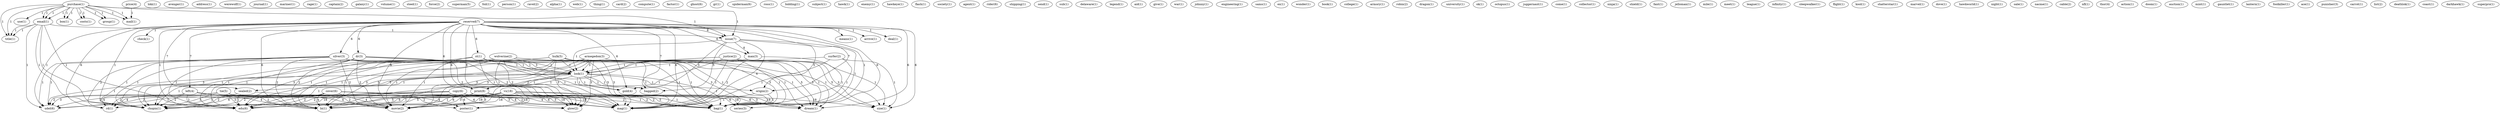digraph G {
  purchase [ label="purchase(1)" ];
  email [ label="email(1)" ];
  use [ label="use(1)" ];
  box [ label="box(1)" ];
  issue [ label="issue(7)" ];
  costs [ label="costs(1)" ];
  email [ label="email(1)" ];
  title [ label="title(1)" ];
  group [ label="group(1)" ];
  mail [ label="mail(1)" ];
  loki [ label="loki(1)" ];
  avenger [ label="avenger(1)" ];
  address [ label="address(1)" ];
  werewolf [ label="werewolf(1)" ];
  journal [ label="journal(1)" ];
  mariner [ label="mariner(1)" ];
  rage [ label="rage(1)" ];
  captain [ label="captain(2)" ];
  galaxy [ label="galaxy(1)" ];
  chopin [ label="chopin(1)" ];
  udel [ label="udel(6)" ];
  edu [ label="edu(6)" ];
  chopin [ label="chopin(1)" ];
  copy [ label="copy(6)" ];
  poster [ label="poster(1)" ];
  series [ label="series(3)" ];
  rd [ label="rd(1)" ];
  glow [ label="glow(2)" ];
  dream [ label="dream(1)" ];
  movie [ label="movie(2)" ];
  bi [ label="bi(1)" ];
  bag [ label="bag(1)" ];
  mag [ label="mag(1)" ];
  volume [ label="volume(1)" ];
  steel [ label="steel(1)" ];
  force [ label="force(2)" ];
  superman [ label="superman(5)" ];
  tie [ label="tie(5)" ];
  foil [ label="foil(1)" ];
  person [ label="person(1)" ];
  ravel [ label="ravel(2)" ];
  vs [ label="vs(18)" ];
  size [ label="size(1)" ];
  alpha [ label="alpha(1)" ];
  cover [ label="cover(6)" ];
  reserved [ label="reserved(7)" ];
  silver [ label="silver(3)" ];
  left [ label="left(4)" ];
  dr [ label="dr(3)" ];
  sealed [ label="sealed(2)" ];
  means [ label="means(1)" ];
  st [ label="st(1)" ];
  print [ label="print(8)" ];
  man [ label="man(3)" ];
  origin [ label="origin(2)" ];
  arrive [ label="arrive(1)" ];
  deal [ label="deal(1)" ];
  check [ label="check(1)" ];
  gold [ label="gold(4)" ];
  bagged [ label="bagged(2)" ];
  web [ label="web(1)" ];
  thing [ label="thing(1)" ];
  card [ label="card(2)" ];
  compute [ label="compute(1)" ];
  factor [ label="factor(1)" ];
  ghost [ label="ghost(6)" ];
  look [ label="look(1)" ];
  look [ label="look(1)" ];
  gr [ label="gr(1)" ];
  spiderman [ label="spiderman(6)" ];
  ross [ label="ross(1)" ];
  bidding [ label="bidding(1)" ];
  subject [ label="subject(1)" ];
  hawk [ label="hawk(1)" ];
  enemy [ label="enemy(1)" ];
  hawkeye [ label="hawkeye(1)" ];
  flash [ label="flash(1)" ];
  society [ label="society(1)" ];
  agent [ label="agent(1)" ];
  rider [ label="rider(6)" ];
  shipping [ label="shipping(1)" ];
  hulk [ label="hulk(5)" ];
  send [ label="send(1)" ];
  sub [ label="sub(1)" ];
  wolverine [ label="wolverine(2)" ];
  delaware [ label="delaware(1)" ];
  legend [ label="legend(1)" ];
  aid [ label="aid(1)" ];
  give [ label="give(1)" ];
  war [ label="war(1)" ];
  armegedon [ label="armegedon(3)" ];
  johnny [ label="johnny(1)" ];
  engineering [ label="engineering(1)" ];
  sams [ label="sams(1)" ];
  ex [ label="ex(1)" ];
  wonder [ label="wonder(1)" ];
  book [ label="book(1)" ];
  college [ label="college(1)" ];
  purchase [ label="purchase(1)" ];
  justice [ label="justice(2)" ];
  armory [ label="armory(1)" ];
  robin [ label="robin(2)" ];
  surfer [ label="surfer(2)" ];
  dragon [ label="dragon(1)" ];
  university [ label="university(1)" ];
  ok [ label="ok(1)" ];
  octopus [ label="octopus(1)" ];
  juggernaut [ label="juggernaut(1)" ];
  come [ label="come(1)" ];
  collector [ label="collector(1)" ];
  ninja [ label="ninja(1)" ];
  shield [ label="shield(1)" ];
  fant [ label="fant(1)" ];
  jelloman [ label="jelloman(1)" ];
  mile [ label="mile(1)" ];
  meet [ label="meet(1)" ];
  league [ label="league(1)" ];
  infinity [ label="infinity(1)" ];
  sleepwalker [ label="sleepwalker(1)" ];
  flight [ label="flight(1)" ];
  kool [ label="kool(1)" ];
  shatterstar [ label="shatterstar(1)" ];
  marvel [ label="marvel(1)" ];
  dove [ label="dove(1)" ];
  hawkworld [ label="hawkworld(1)" ];
  night [ label="night(1)" ];
  sale [ label="sale(1)" ];
  nacme [ label="nacme(1)" ];
  cable [ label="cable(2)" ];
  price [ label="price(4)" ];
  nfl [ label="nfl(1)" ];
  thor [ label="thor(4)" ];
  action [ label="action(1)" ];
  doom [ label="doom(1)" ];
  auction [ label="auction(1)" ];
  mint [ label="mint(1)" ];
  gauntlet [ label="gauntlet(1)" ];
  lantern [ label="lantern(1)" ];
  foolkiller [ label="foolkiller(1)" ];
  ace [ label="ace(1)" ];
  punisher [ label="punisher(3)" ];
  carrot [ label="carrot(1)" ];
  list [ label="list(2)" ];
  deathlok [ label="deathlok(1)" ];
  coast [ label="coast(1)" ];
  darkhawk [ label="darkhawk(1)" ];
  superpro [ label="superpro(1)" ];
  purchase -> email [ label="1" ];
  purchase -> use [ label="1" ];
  purchase -> box [ label="1" ];
  purchase -> issue [ label="1" ];
  purchase -> costs [ label="1" ];
  purchase -> email [ label="1" ];
  purchase -> title [ label="1" ];
  purchase -> group [ label="1" ];
  purchase -> mail [ label="1" ];
  email -> chopin [ label="1" ];
  email -> udel [ label="1" ];
  email -> edu [ label="1" ];
  email -> chopin [ label="1" ];
  email -> issue [ label="1" ];
  email -> title [ label="1" ];
  copy -> poster [ label="6" ];
  copy -> series [ label="6" ];
  copy -> rd [ label="6" ];
  copy -> udel [ label="2" ];
  copy -> glow [ label="6" ];
  copy -> edu [ label="2" ];
  copy -> chopin [ label="2" ];
  copy -> dream [ label="6" ];
  copy -> movie [ label="6" ];
  copy -> bi [ label="6" ];
  copy -> bag [ label="2" ];
  copy -> mag [ label="6" ];
  tie -> poster [ label="2" ];
  tie -> rd [ label="2" ];
  tie -> udel [ label="3" ];
  tie -> edu [ label="3" ];
  tie -> chopin [ label="3" ];
  tie -> movie [ label="2" ];
  tie -> bi [ label="2" ];
  tie -> mag [ label="2" ];
  vs -> poster [ label="18" ];
  vs -> series [ label="18" ];
  vs -> rd [ label="18" ];
  vs -> udel [ label="1" ];
  vs -> glow [ label="18" ];
  vs -> edu [ label="1" ];
  vs -> chopin [ label="1" ];
  vs -> dream [ label="18" ];
  vs -> movie [ label="18" ];
  vs -> bi [ label="18" ];
  vs -> size [ label="18" ];
  vs -> bag [ label="1" ];
  vs -> mag [ label="18" ];
  cover -> poster [ label="4" ];
  cover -> rd [ label="4" ];
  cover -> udel [ label="2" ];
  cover -> edu [ label="2" ];
  cover -> chopin [ label="2" ];
  cover -> movie [ label="4" ];
  cover -> bi [ label="4" ];
  cover -> bag [ label="2" ];
  cover -> mag [ label="4" ];
  reserved -> poster [ label="6" ];
  reserved -> silver [ label="6" ];
  reserved -> series [ label="6" ];
  reserved -> left [ label="7" ];
  reserved -> rd [ label="6" ];
  reserved -> dr [ label="6" ];
  reserved -> udel [ label="1" ];
  reserved -> sealed [ label="7" ];
  reserved -> means [ label="1" ];
  reserved -> st [ label="6" ];
  reserved -> print [ label="6" ];
  reserved -> glow [ label="6" ];
  reserved -> edu [ label="1" ];
  reserved -> chopin [ label="1" ];
  reserved -> dream [ label="6" ];
  reserved -> movie [ label="6" ];
  reserved -> bi [ label="6" ];
  reserved -> size [ label="6" ];
  reserved -> issue [ label="6" ];
  reserved -> man [ label="6" ];
  reserved -> origin [ label="7" ];
  reserved -> arrive [ label="1" ];
  reserved -> bag [ label="1" ];
  reserved -> deal [ label="1" ];
  reserved -> mag [ label="6" ];
  reserved -> check [ label="1" ];
  reserved -> gold [ label="6" ];
  reserved -> bagged [ label="7" ];
  silver -> look [ label="1" ];
  silver -> rd [ label="2" ];
  silver -> udel [ label="1" ];
  silver -> edu [ label="1" ];
  silver -> chopin [ label="1" ];
  silver -> movie [ label="2" ];
  silver -> bi [ label="2" ];
  silver -> bag [ label="1" ];
  silver -> mag [ label="2" ];
  silver -> look [ label="1" ];
  left -> rd [ label="4" ];
  left -> udel [ label="2" ];
  left -> edu [ label="2" ];
  left -> chopin [ label="2" ];
  left -> movie [ label="4" ];
  left -> bi [ label="4" ];
  left -> bag [ label="2" ];
  left -> mag [ label="4" ];
  look -> udel [ label="1" ];
  look -> sealed [ label="1" ];
  look -> print [ label="1" ];
  look -> edu [ label="1" ];
  look -> chopin [ label="1" ];
  look -> origin [ label="1" ];
  look -> bag [ label="1" ];
  look -> gold [ label="1" ];
  look -> bagged [ label="1" ];
  dr -> udel [ label="1" ];
  dr -> glow [ label="2" ];
  dr -> edu [ label="1" ];
  dr -> chopin [ label="1" ];
  dr -> movie [ label="2" ];
  dr -> bi [ label="2" ];
  dr -> bag [ label="1" ];
  dr -> mag [ label="2" ];
  dr -> look [ label="1" ];
  hulk -> glow [ label="5" ];
  hulk -> edu [ label="1" ];
  hulk -> chopin [ label="1" ];
  hulk -> dream [ label="5" ];
  hulk -> movie [ label="5" ];
  hulk -> bi [ label="5" ];
  hulk -> size [ label="5" ];
  hulk -> bag [ label="1" ];
  hulk -> mag [ label="5" ];
  hulk -> look [ label="1" ];
  sealed -> edu [ label="1" ];
  sealed -> chopin [ label="1" ];
  sealed -> bag [ label="1" ];
  wolverine -> glow [ label="1" ];
  wolverine -> edu [ label="1" ];
  wolverine -> chopin [ label="1" ];
  wolverine -> dream [ label="1" ];
  wolverine -> movie [ label="1" ];
  wolverine -> bi [ label="1" ];
  wolverine -> size [ label="1" ];
  wolverine -> bag [ label="1" ];
  wolverine -> mag [ label="1" ];
  wolverine -> look [ label="1" ];
  st -> glow [ label="1" ];
  st -> edu [ label="3" ];
  st -> chopin [ label="3" ];
  st -> dream [ label="1" ];
  st -> movie [ label="1" ];
  st -> bi [ label="1" ];
  st -> bag [ label="3" ];
  st -> mag [ label="1" ];
  st -> look [ label="3" ];
  print -> glow [ label="3" ];
  print -> edu [ label="5" ];
  print -> chopin [ label="5" ];
  print -> dream [ label="3" ];
  print -> movie [ label="3" ];
  print -> bi [ label="3" ];
  print -> bag [ label="5" ];
  print -> mag [ label="3" ];
  armegedon -> glow [ label="3" ];
  armegedon -> edu [ label="3" ];
  armegedon -> chopin [ label="3" ];
  armegedon -> dream [ label="3" ];
  armegedon -> movie [ label="3" ];
  armegedon -> bi [ label="3" ];
  armegedon -> size [ label="3" ];
  armegedon -> bag [ label="3" ];
  armegedon -> mag [ label="3" ];
  armegedon -> look [ label="3" ];
  purchase -> box [ label="1" ];
  purchase -> issue [ label="1" ];
  purchase -> costs [ label="1" ];
  purchase -> email [ label="1" ];
  purchase -> title [ label="1" ];
  purchase -> group [ label="1" ];
  purchase -> mail [ label="1" ];
  justice -> dream [ label="1" ];
  justice -> movie [ label="1" ];
  justice -> bi [ label="1" ];
  justice -> size [ label="1" ];
  justice -> bag [ label="1" ];
  justice -> mag [ label="1" ];
  justice -> look [ label="1" ];
  surfer -> size [ label="1" ];
  surfer -> bag [ label="1" ];
  surfer -> mag [ label="1" ];
  surfer -> look [ label="1" ];
  issue -> man [ label="4" ];
  issue -> origin [ label="5" ];
  issue -> bag [ label="1" ];
  issue -> mag [ label="4" ];
  issue -> look [ label="1" ];
  issue -> gold [ label="5" ];
  issue -> bagged [ label="5" ];
  man -> bag [ label="1" ];
  man -> mag [ label="2" ];
  man -> look [ label="1" ];
  origin -> bag [ label="1" ];
  origin -> mag [ label="1" ];
  email -> title [ label="1" ];
  price -> mail [ label="1" ];
  look -> gold [ label="1" ];
  look -> bagged [ label="1" ];
}
